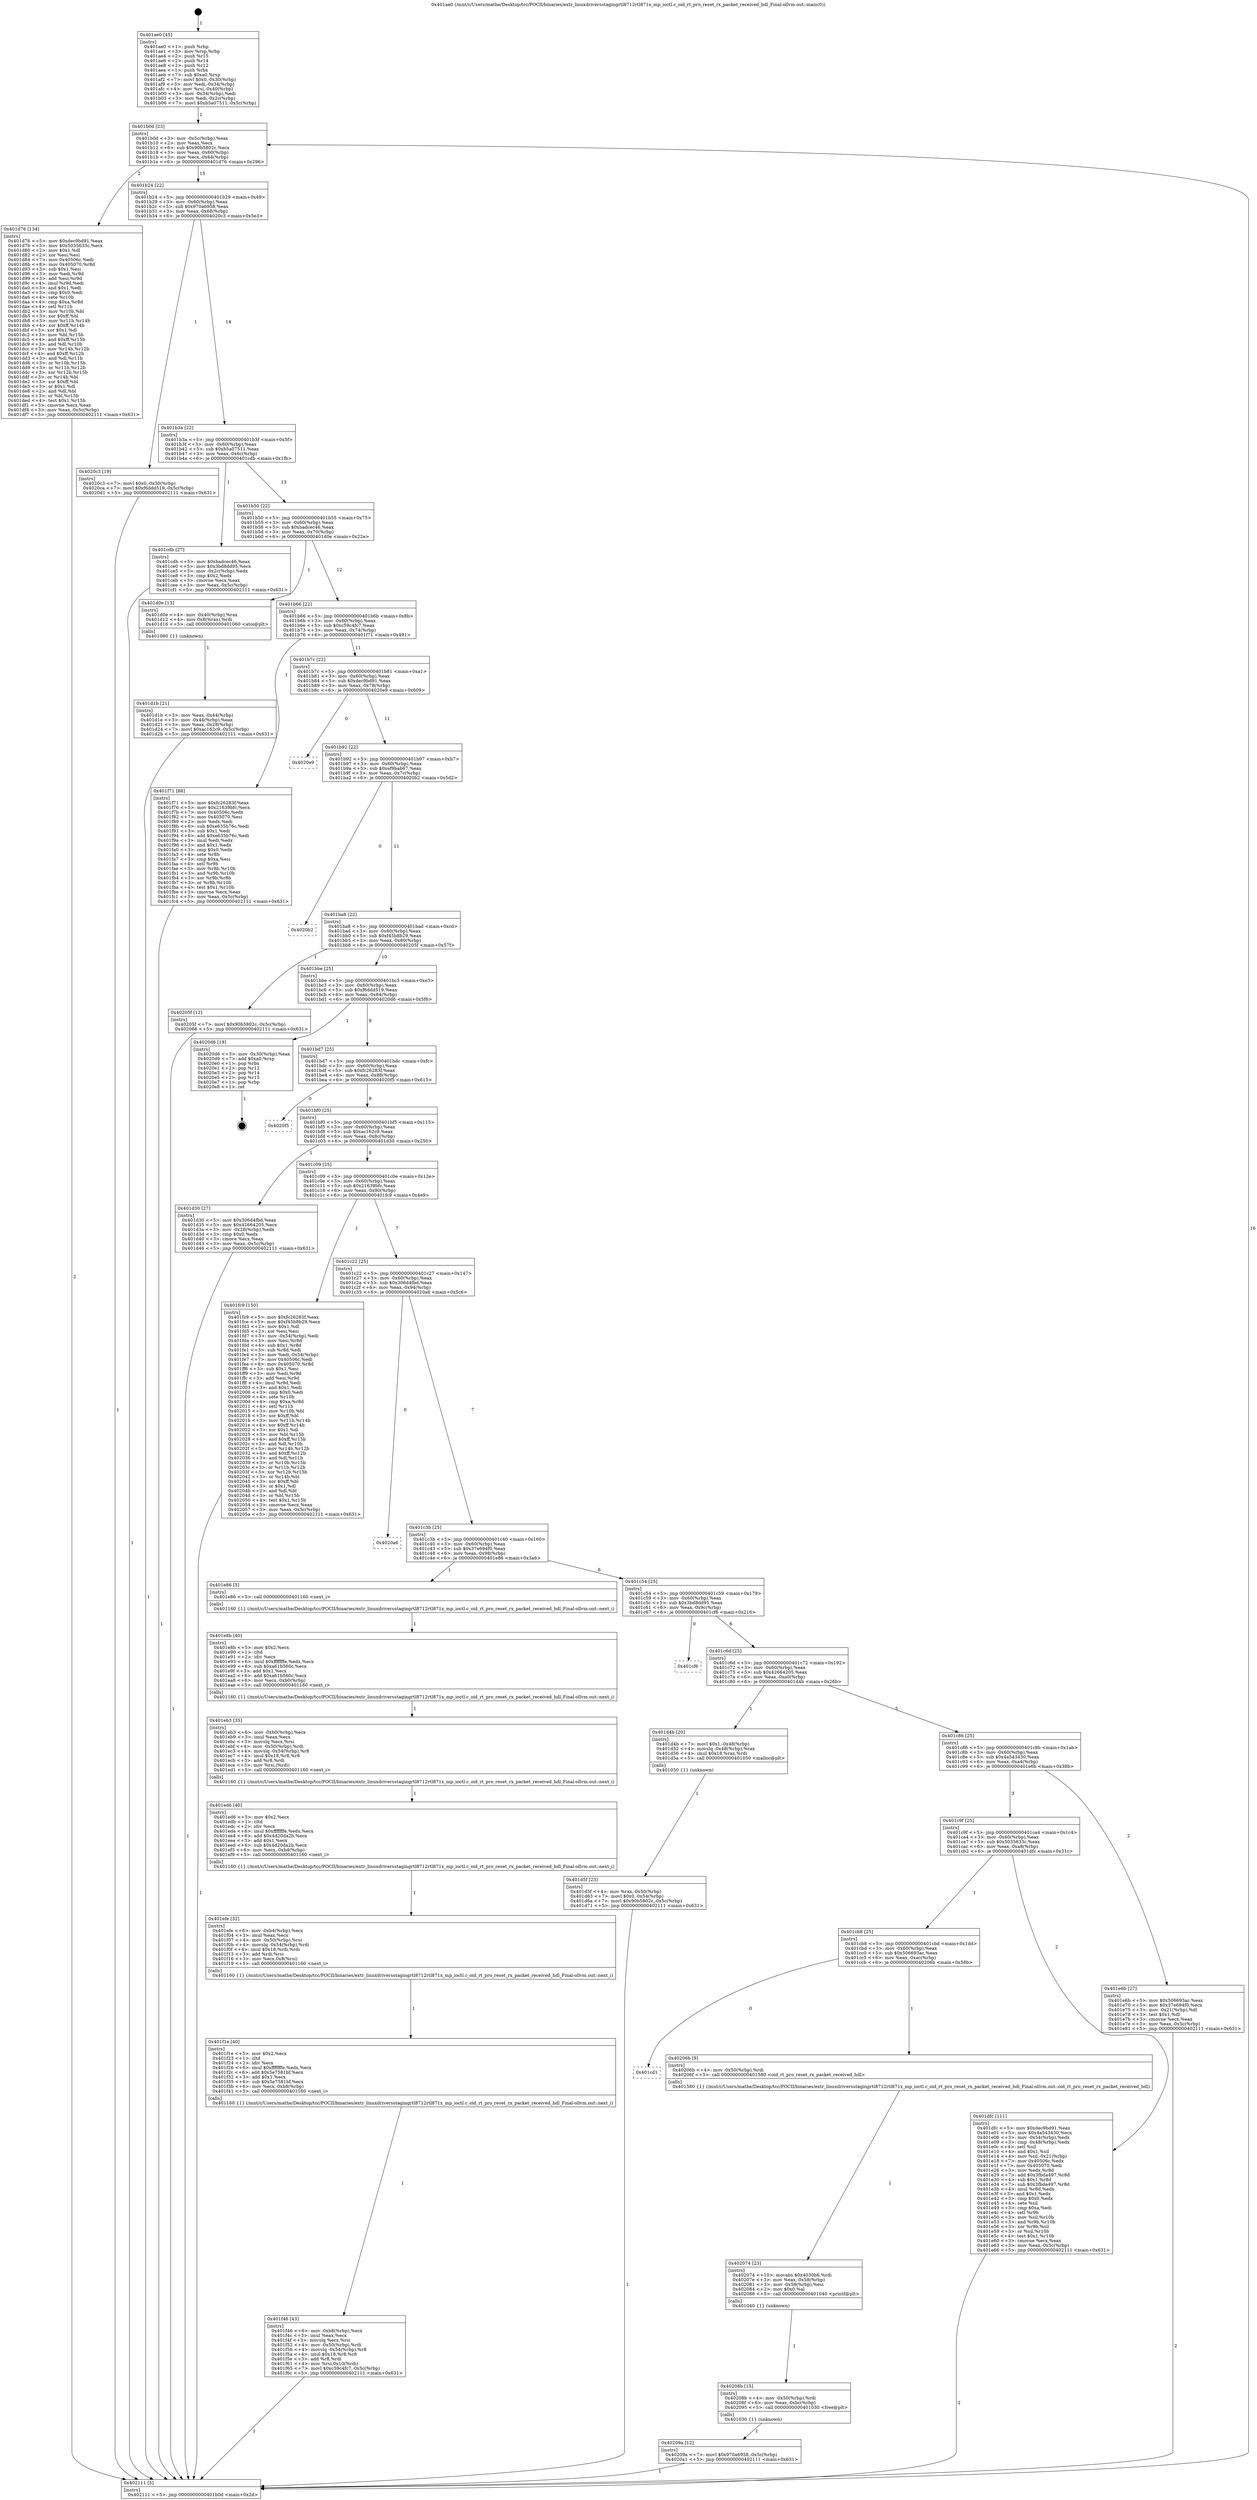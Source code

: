 digraph "0x401ae0" {
  label = "0x401ae0 (/mnt/c/Users/mathe/Desktop/tcc/POCII/binaries/extr_linuxdriversstagingrtl8712rtl871x_mp_ioctl.c_oid_rt_pro_reset_rx_packet_received_hdl_Final-ollvm.out::main(0))"
  labelloc = "t"
  node[shape=record]

  Entry [label="",width=0.3,height=0.3,shape=circle,fillcolor=black,style=filled]
  "0x401b0d" [label="{
     0x401b0d [23]\l
     | [instrs]\l
     &nbsp;&nbsp;0x401b0d \<+3\>: mov -0x5c(%rbp),%eax\l
     &nbsp;&nbsp;0x401b10 \<+2\>: mov %eax,%ecx\l
     &nbsp;&nbsp;0x401b12 \<+6\>: sub $0x90b5802c,%ecx\l
     &nbsp;&nbsp;0x401b18 \<+3\>: mov %eax,-0x60(%rbp)\l
     &nbsp;&nbsp;0x401b1b \<+3\>: mov %ecx,-0x64(%rbp)\l
     &nbsp;&nbsp;0x401b1e \<+6\>: je 0000000000401d76 \<main+0x296\>\l
  }"]
  "0x401d76" [label="{
     0x401d76 [134]\l
     | [instrs]\l
     &nbsp;&nbsp;0x401d76 \<+5\>: mov $0xdec9bd91,%eax\l
     &nbsp;&nbsp;0x401d7b \<+5\>: mov $0x5035633c,%ecx\l
     &nbsp;&nbsp;0x401d80 \<+2\>: mov $0x1,%dl\l
     &nbsp;&nbsp;0x401d82 \<+2\>: xor %esi,%esi\l
     &nbsp;&nbsp;0x401d84 \<+7\>: mov 0x40506c,%edi\l
     &nbsp;&nbsp;0x401d8b \<+8\>: mov 0x405070,%r8d\l
     &nbsp;&nbsp;0x401d93 \<+3\>: sub $0x1,%esi\l
     &nbsp;&nbsp;0x401d96 \<+3\>: mov %edi,%r9d\l
     &nbsp;&nbsp;0x401d99 \<+3\>: add %esi,%r9d\l
     &nbsp;&nbsp;0x401d9c \<+4\>: imul %r9d,%edi\l
     &nbsp;&nbsp;0x401da0 \<+3\>: and $0x1,%edi\l
     &nbsp;&nbsp;0x401da3 \<+3\>: cmp $0x0,%edi\l
     &nbsp;&nbsp;0x401da6 \<+4\>: sete %r10b\l
     &nbsp;&nbsp;0x401daa \<+4\>: cmp $0xa,%r8d\l
     &nbsp;&nbsp;0x401dae \<+4\>: setl %r11b\l
     &nbsp;&nbsp;0x401db2 \<+3\>: mov %r10b,%bl\l
     &nbsp;&nbsp;0x401db5 \<+3\>: xor $0xff,%bl\l
     &nbsp;&nbsp;0x401db8 \<+3\>: mov %r11b,%r14b\l
     &nbsp;&nbsp;0x401dbb \<+4\>: xor $0xff,%r14b\l
     &nbsp;&nbsp;0x401dbf \<+3\>: xor $0x1,%dl\l
     &nbsp;&nbsp;0x401dc2 \<+3\>: mov %bl,%r15b\l
     &nbsp;&nbsp;0x401dc5 \<+4\>: and $0xff,%r15b\l
     &nbsp;&nbsp;0x401dc9 \<+3\>: and %dl,%r10b\l
     &nbsp;&nbsp;0x401dcc \<+3\>: mov %r14b,%r12b\l
     &nbsp;&nbsp;0x401dcf \<+4\>: and $0xff,%r12b\l
     &nbsp;&nbsp;0x401dd3 \<+3\>: and %dl,%r11b\l
     &nbsp;&nbsp;0x401dd6 \<+3\>: or %r10b,%r15b\l
     &nbsp;&nbsp;0x401dd9 \<+3\>: or %r11b,%r12b\l
     &nbsp;&nbsp;0x401ddc \<+3\>: xor %r12b,%r15b\l
     &nbsp;&nbsp;0x401ddf \<+3\>: or %r14b,%bl\l
     &nbsp;&nbsp;0x401de2 \<+3\>: xor $0xff,%bl\l
     &nbsp;&nbsp;0x401de5 \<+3\>: or $0x1,%dl\l
     &nbsp;&nbsp;0x401de8 \<+2\>: and %dl,%bl\l
     &nbsp;&nbsp;0x401dea \<+3\>: or %bl,%r15b\l
     &nbsp;&nbsp;0x401ded \<+4\>: test $0x1,%r15b\l
     &nbsp;&nbsp;0x401df1 \<+3\>: cmovne %ecx,%eax\l
     &nbsp;&nbsp;0x401df4 \<+3\>: mov %eax,-0x5c(%rbp)\l
     &nbsp;&nbsp;0x401df7 \<+5\>: jmp 0000000000402111 \<main+0x631\>\l
  }"]
  "0x401b24" [label="{
     0x401b24 [22]\l
     | [instrs]\l
     &nbsp;&nbsp;0x401b24 \<+5\>: jmp 0000000000401b29 \<main+0x49\>\l
     &nbsp;&nbsp;0x401b29 \<+3\>: mov -0x60(%rbp),%eax\l
     &nbsp;&nbsp;0x401b2c \<+5\>: sub $0x970a6958,%eax\l
     &nbsp;&nbsp;0x401b31 \<+3\>: mov %eax,-0x68(%rbp)\l
     &nbsp;&nbsp;0x401b34 \<+6\>: je 00000000004020c3 \<main+0x5e3\>\l
  }"]
  Exit [label="",width=0.3,height=0.3,shape=circle,fillcolor=black,style=filled,peripheries=2]
  "0x4020c3" [label="{
     0x4020c3 [19]\l
     | [instrs]\l
     &nbsp;&nbsp;0x4020c3 \<+7\>: movl $0x0,-0x30(%rbp)\l
     &nbsp;&nbsp;0x4020ca \<+7\>: movl $0xf6ddd519,-0x5c(%rbp)\l
     &nbsp;&nbsp;0x4020d1 \<+5\>: jmp 0000000000402111 \<main+0x631\>\l
  }"]
  "0x401b3a" [label="{
     0x401b3a [22]\l
     | [instrs]\l
     &nbsp;&nbsp;0x401b3a \<+5\>: jmp 0000000000401b3f \<main+0x5f\>\l
     &nbsp;&nbsp;0x401b3f \<+3\>: mov -0x60(%rbp),%eax\l
     &nbsp;&nbsp;0x401b42 \<+5\>: sub $0xb5a07511,%eax\l
     &nbsp;&nbsp;0x401b47 \<+3\>: mov %eax,-0x6c(%rbp)\l
     &nbsp;&nbsp;0x401b4a \<+6\>: je 0000000000401cdb \<main+0x1fb\>\l
  }"]
  "0x40209a" [label="{
     0x40209a [12]\l
     | [instrs]\l
     &nbsp;&nbsp;0x40209a \<+7\>: movl $0x970a6958,-0x5c(%rbp)\l
     &nbsp;&nbsp;0x4020a1 \<+5\>: jmp 0000000000402111 \<main+0x631\>\l
  }"]
  "0x401cdb" [label="{
     0x401cdb [27]\l
     | [instrs]\l
     &nbsp;&nbsp;0x401cdb \<+5\>: mov $0xbadcec46,%eax\l
     &nbsp;&nbsp;0x401ce0 \<+5\>: mov $0x3bd8dd95,%ecx\l
     &nbsp;&nbsp;0x401ce5 \<+3\>: mov -0x2c(%rbp),%edx\l
     &nbsp;&nbsp;0x401ce8 \<+3\>: cmp $0x2,%edx\l
     &nbsp;&nbsp;0x401ceb \<+3\>: cmovne %ecx,%eax\l
     &nbsp;&nbsp;0x401cee \<+3\>: mov %eax,-0x5c(%rbp)\l
     &nbsp;&nbsp;0x401cf1 \<+5\>: jmp 0000000000402111 \<main+0x631\>\l
  }"]
  "0x401b50" [label="{
     0x401b50 [22]\l
     | [instrs]\l
     &nbsp;&nbsp;0x401b50 \<+5\>: jmp 0000000000401b55 \<main+0x75\>\l
     &nbsp;&nbsp;0x401b55 \<+3\>: mov -0x60(%rbp),%eax\l
     &nbsp;&nbsp;0x401b58 \<+5\>: sub $0xbadcec46,%eax\l
     &nbsp;&nbsp;0x401b5d \<+3\>: mov %eax,-0x70(%rbp)\l
     &nbsp;&nbsp;0x401b60 \<+6\>: je 0000000000401d0e \<main+0x22e\>\l
  }"]
  "0x402111" [label="{
     0x402111 [5]\l
     | [instrs]\l
     &nbsp;&nbsp;0x402111 \<+5\>: jmp 0000000000401b0d \<main+0x2d\>\l
  }"]
  "0x401ae0" [label="{
     0x401ae0 [45]\l
     | [instrs]\l
     &nbsp;&nbsp;0x401ae0 \<+1\>: push %rbp\l
     &nbsp;&nbsp;0x401ae1 \<+3\>: mov %rsp,%rbp\l
     &nbsp;&nbsp;0x401ae4 \<+2\>: push %r15\l
     &nbsp;&nbsp;0x401ae6 \<+2\>: push %r14\l
     &nbsp;&nbsp;0x401ae8 \<+2\>: push %r12\l
     &nbsp;&nbsp;0x401aea \<+1\>: push %rbx\l
     &nbsp;&nbsp;0x401aeb \<+7\>: sub $0xa0,%rsp\l
     &nbsp;&nbsp;0x401af2 \<+7\>: movl $0x0,-0x30(%rbp)\l
     &nbsp;&nbsp;0x401af9 \<+3\>: mov %edi,-0x34(%rbp)\l
     &nbsp;&nbsp;0x401afc \<+4\>: mov %rsi,-0x40(%rbp)\l
     &nbsp;&nbsp;0x401b00 \<+3\>: mov -0x34(%rbp),%edi\l
     &nbsp;&nbsp;0x401b03 \<+3\>: mov %edi,-0x2c(%rbp)\l
     &nbsp;&nbsp;0x401b06 \<+7\>: movl $0xb5a07511,-0x5c(%rbp)\l
  }"]
  "0x40208b" [label="{
     0x40208b [15]\l
     | [instrs]\l
     &nbsp;&nbsp;0x40208b \<+4\>: mov -0x50(%rbp),%rdi\l
     &nbsp;&nbsp;0x40208f \<+6\>: mov %eax,-0xbc(%rbp)\l
     &nbsp;&nbsp;0x402095 \<+5\>: call 0000000000401030 \<free@plt\>\l
     | [calls]\l
     &nbsp;&nbsp;0x401030 \{1\} (unknown)\l
  }"]
  "0x401d0e" [label="{
     0x401d0e [13]\l
     | [instrs]\l
     &nbsp;&nbsp;0x401d0e \<+4\>: mov -0x40(%rbp),%rax\l
     &nbsp;&nbsp;0x401d12 \<+4\>: mov 0x8(%rax),%rdi\l
     &nbsp;&nbsp;0x401d16 \<+5\>: call 0000000000401060 \<atoi@plt\>\l
     | [calls]\l
     &nbsp;&nbsp;0x401060 \{1\} (unknown)\l
  }"]
  "0x401b66" [label="{
     0x401b66 [22]\l
     | [instrs]\l
     &nbsp;&nbsp;0x401b66 \<+5\>: jmp 0000000000401b6b \<main+0x8b\>\l
     &nbsp;&nbsp;0x401b6b \<+3\>: mov -0x60(%rbp),%eax\l
     &nbsp;&nbsp;0x401b6e \<+5\>: sub $0xc59c4fc7,%eax\l
     &nbsp;&nbsp;0x401b73 \<+3\>: mov %eax,-0x74(%rbp)\l
     &nbsp;&nbsp;0x401b76 \<+6\>: je 0000000000401f71 \<main+0x491\>\l
  }"]
  "0x401d1b" [label="{
     0x401d1b [21]\l
     | [instrs]\l
     &nbsp;&nbsp;0x401d1b \<+3\>: mov %eax,-0x44(%rbp)\l
     &nbsp;&nbsp;0x401d1e \<+3\>: mov -0x44(%rbp),%eax\l
     &nbsp;&nbsp;0x401d21 \<+3\>: mov %eax,-0x28(%rbp)\l
     &nbsp;&nbsp;0x401d24 \<+7\>: movl $0xac162c9,-0x5c(%rbp)\l
     &nbsp;&nbsp;0x401d2b \<+5\>: jmp 0000000000402111 \<main+0x631\>\l
  }"]
  "0x402074" [label="{
     0x402074 [23]\l
     | [instrs]\l
     &nbsp;&nbsp;0x402074 \<+10\>: movabs $0x4030b6,%rdi\l
     &nbsp;&nbsp;0x40207e \<+3\>: mov %eax,-0x58(%rbp)\l
     &nbsp;&nbsp;0x402081 \<+3\>: mov -0x58(%rbp),%esi\l
     &nbsp;&nbsp;0x402084 \<+2\>: mov $0x0,%al\l
     &nbsp;&nbsp;0x402086 \<+5\>: call 0000000000401040 \<printf@plt\>\l
     | [calls]\l
     &nbsp;&nbsp;0x401040 \{1\} (unknown)\l
  }"]
  "0x401f71" [label="{
     0x401f71 [88]\l
     | [instrs]\l
     &nbsp;&nbsp;0x401f71 \<+5\>: mov $0xfc26283f,%eax\l
     &nbsp;&nbsp;0x401f76 \<+5\>: mov $0x21639bfc,%ecx\l
     &nbsp;&nbsp;0x401f7b \<+7\>: mov 0x40506c,%edx\l
     &nbsp;&nbsp;0x401f82 \<+7\>: mov 0x405070,%esi\l
     &nbsp;&nbsp;0x401f89 \<+2\>: mov %edx,%edi\l
     &nbsp;&nbsp;0x401f8b \<+6\>: sub $0xe635b76c,%edi\l
     &nbsp;&nbsp;0x401f91 \<+3\>: sub $0x1,%edi\l
     &nbsp;&nbsp;0x401f94 \<+6\>: add $0xe635b76c,%edi\l
     &nbsp;&nbsp;0x401f9a \<+3\>: imul %edi,%edx\l
     &nbsp;&nbsp;0x401f9d \<+3\>: and $0x1,%edx\l
     &nbsp;&nbsp;0x401fa0 \<+3\>: cmp $0x0,%edx\l
     &nbsp;&nbsp;0x401fa3 \<+4\>: sete %r8b\l
     &nbsp;&nbsp;0x401fa7 \<+3\>: cmp $0xa,%esi\l
     &nbsp;&nbsp;0x401faa \<+4\>: setl %r9b\l
     &nbsp;&nbsp;0x401fae \<+3\>: mov %r8b,%r10b\l
     &nbsp;&nbsp;0x401fb1 \<+3\>: and %r9b,%r10b\l
     &nbsp;&nbsp;0x401fb4 \<+3\>: xor %r9b,%r8b\l
     &nbsp;&nbsp;0x401fb7 \<+3\>: or %r8b,%r10b\l
     &nbsp;&nbsp;0x401fba \<+4\>: test $0x1,%r10b\l
     &nbsp;&nbsp;0x401fbe \<+3\>: cmovne %ecx,%eax\l
     &nbsp;&nbsp;0x401fc1 \<+3\>: mov %eax,-0x5c(%rbp)\l
     &nbsp;&nbsp;0x401fc4 \<+5\>: jmp 0000000000402111 \<main+0x631\>\l
  }"]
  "0x401b7c" [label="{
     0x401b7c [22]\l
     | [instrs]\l
     &nbsp;&nbsp;0x401b7c \<+5\>: jmp 0000000000401b81 \<main+0xa1\>\l
     &nbsp;&nbsp;0x401b81 \<+3\>: mov -0x60(%rbp),%eax\l
     &nbsp;&nbsp;0x401b84 \<+5\>: sub $0xdec9bd91,%eax\l
     &nbsp;&nbsp;0x401b89 \<+3\>: mov %eax,-0x78(%rbp)\l
     &nbsp;&nbsp;0x401b8c \<+6\>: je 00000000004020e9 \<main+0x609\>\l
  }"]
  "0x401cd1" [label="{
     0x401cd1\l
  }", style=dashed]
  "0x4020e9" [label="{
     0x4020e9\l
  }", style=dashed]
  "0x401b92" [label="{
     0x401b92 [22]\l
     | [instrs]\l
     &nbsp;&nbsp;0x401b92 \<+5\>: jmp 0000000000401b97 \<main+0xb7\>\l
     &nbsp;&nbsp;0x401b97 \<+3\>: mov -0x60(%rbp),%eax\l
     &nbsp;&nbsp;0x401b9a \<+5\>: sub $0xef9bab67,%eax\l
     &nbsp;&nbsp;0x401b9f \<+3\>: mov %eax,-0x7c(%rbp)\l
     &nbsp;&nbsp;0x401ba2 \<+6\>: je 00000000004020b2 \<main+0x5d2\>\l
  }"]
  "0x40206b" [label="{
     0x40206b [9]\l
     | [instrs]\l
     &nbsp;&nbsp;0x40206b \<+4\>: mov -0x50(%rbp),%rdi\l
     &nbsp;&nbsp;0x40206f \<+5\>: call 0000000000401580 \<oid_rt_pro_reset_rx_packet_received_hdl\>\l
     | [calls]\l
     &nbsp;&nbsp;0x401580 \{1\} (/mnt/c/Users/mathe/Desktop/tcc/POCII/binaries/extr_linuxdriversstagingrtl8712rtl871x_mp_ioctl.c_oid_rt_pro_reset_rx_packet_received_hdl_Final-ollvm.out::oid_rt_pro_reset_rx_packet_received_hdl)\l
  }"]
  "0x4020b2" [label="{
     0x4020b2\l
  }", style=dashed]
  "0x401ba8" [label="{
     0x401ba8 [22]\l
     | [instrs]\l
     &nbsp;&nbsp;0x401ba8 \<+5\>: jmp 0000000000401bad \<main+0xcd\>\l
     &nbsp;&nbsp;0x401bad \<+3\>: mov -0x60(%rbp),%eax\l
     &nbsp;&nbsp;0x401bb0 \<+5\>: sub $0xf45b8b29,%eax\l
     &nbsp;&nbsp;0x401bb5 \<+3\>: mov %eax,-0x80(%rbp)\l
     &nbsp;&nbsp;0x401bb8 \<+6\>: je 000000000040205f \<main+0x57f\>\l
  }"]
  "0x401f46" [label="{
     0x401f46 [43]\l
     | [instrs]\l
     &nbsp;&nbsp;0x401f46 \<+6\>: mov -0xb8(%rbp),%ecx\l
     &nbsp;&nbsp;0x401f4c \<+3\>: imul %eax,%ecx\l
     &nbsp;&nbsp;0x401f4f \<+3\>: movslq %ecx,%rsi\l
     &nbsp;&nbsp;0x401f52 \<+4\>: mov -0x50(%rbp),%rdi\l
     &nbsp;&nbsp;0x401f56 \<+4\>: movslq -0x54(%rbp),%r8\l
     &nbsp;&nbsp;0x401f5a \<+4\>: imul $0x18,%r8,%r8\l
     &nbsp;&nbsp;0x401f5e \<+3\>: add %r8,%rdi\l
     &nbsp;&nbsp;0x401f61 \<+4\>: mov %rsi,0x10(%rdi)\l
     &nbsp;&nbsp;0x401f65 \<+7\>: movl $0xc59c4fc7,-0x5c(%rbp)\l
     &nbsp;&nbsp;0x401f6c \<+5\>: jmp 0000000000402111 \<main+0x631\>\l
  }"]
  "0x40205f" [label="{
     0x40205f [12]\l
     | [instrs]\l
     &nbsp;&nbsp;0x40205f \<+7\>: movl $0x90b5802c,-0x5c(%rbp)\l
     &nbsp;&nbsp;0x402066 \<+5\>: jmp 0000000000402111 \<main+0x631\>\l
  }"]
  "0x401bbe" [label="{
     0x401bbe [25]\l
     | [instrs]\l
     &nbsp;&nbsp;0x401bbe \<+5\>: jmp 0000000000401bc3 \<main+0xe3\>\l
     &nbsp;&nbsp;0x401bc3 \<+3\>: mov -0x60(%rbp),%eax\l
     &nbsp;&nbsp;0x401bc6 \<+5\>: sub $0xf6ddd519,%eax\l
     &nbsp;&nbsp;0x401bcb \<+6\>: mov %eax,-0x84(%rbp)\l
     &nbsp;&nbsp;0x401bd1 \<+6\>: je 00000000004020d6 \<main+0x5f6\>\l
  }"]
  "0x401f1e" [label="{
     0x401f1e [40]\l
     | [instrs]\l
     &nbsp;&nbsp;0x401f1e \<+5\>: mov $0x2,%ecx\l
     &nbsp;&nbsp;0x401f23 \<+1\>: cltd\l
     &nbsp;&nbsp;0x401f24 \<+2\>: idiv %ecx\l
     &nbsp;&nbsp;0x401f26 \<+6\>: imul $0xfffffffe,%edx,%ecx\l
     &nbsp;&nbsp;0x401f2c \<+6\>: add $0x5e7581bf,%ecx\l
     &nbsp;&nbsp;0x401f32 \<+3\>: add $0x1,%ecx\l
     &nbsp;&nbsp;0x401f35 \<+6\>: sub $0x5e7581bf,%ecx\l
     &nbsp;&nbsp;0x401f3b \<+6\>: mov %ecx,-0xb8(%rbp)\l
     &nbsp;&nbsp;0x401f41 \<+5\>: call 0000000000401160 \<next_i\>\l
     | [calls]\l
     &nbsp;&nbsp;0x401160 \{1\} (/mnt/c/Users/mathe/Desktop/tcc/POCII/binaries/extr_linuxdriversstagingrtl8712rtl871x_mp_ioctl.c_oid_rt_pro_reset_rx_packet_received_hdl_Final-ollvm.out::next_i)\l
  }"]
  "0x4020d6" [label="{
     0x4020d6 [19]\l
     | [instrs]\l
     &nbsp;&nbsp;0x4020d6 \<+3\>: mov -0x30(%rbp),%eax\l
     &nbsp;&nbsp;0x4020d9 \<+7\>: add $0xa0,%rsp\l
     &nbsp;&nbsp;0x4020e0 \<+1\>: pop %rbx\l
     &nbsp;&nbsp;0x4020e1 \<+2\>: pop %r12\l
     &nbsp;&nbsp;0x4020e3 \<+2\>: pop %r14\l
     &nbsp;&nbsp;0x4020e5 \<+2\>: pop %r15\l
     &nbsp;&nbsp;0x4020e7 \<+1\>: pop %rbp\l
     &nbsp;&nbsp;0x4020e8 \<+1\>: ret\l
  }"]
  "0x401bd7" [label="{
     0x401bd7 [25]\l
     | [instrs]\l
     &nbsp;&nbsp;0x401bd7 \<+5\>: jmp 0000000000401bdc \<main+0xfc\>\l
     &nbsp;&nbsp;0x401bdc \<+3\>: mov -0x60(%rbp),%eax\l
     &nbsp;&nbsp;0x401bdf \<+5\>: sub $0xfc26283f,%eax\l
     &nbsp;&nbsp;0x401be4 \<+6\>: mov %eax,-0x88(%rbp)\l
     &nbsp;&nbsp;0x401bea \<+6\>: je 00000000004020f5 \<main+0x615\>\l
  }"]
  "0x401efe" [label="{
     0x401efe [32]\l
     | [instrs]\l
     &nbsp;&nbsp;0x401efe \<+6\>: mov -0xb4(%rbp),%ecx\l
     &nbsp;&nbsp;0x401f04 \<+3\>: imul %eax,%ecx\l
     &nbsp;&nbsp;0x401f07 \<+4\>: mov -0x50(%rbp),%rsi\l
     &nbsp;&nbsp;0x401f0b \<+4\>: movslq -0x54(%rbp),%rdi\l
     &nbsp;&nbsp;0x401f0f \<+4\>: imul $0x18,%rdi,%rdi\l
     &nbsp;&nbsp;0x401f13 \<+3\>: add %rdi,%rsi\l
     &nbsp;&nbsp;0x401f16 \<+3\>: mov %ecx,0x8(%rsi)\l
     &nbsp;&nbsp;0x401f19 \<+5\>: call 0000000000401160 \<next_i\>\l
     | [calls]\l
     &nbsp;&nbsp;0x401160 \{1\} (/mnt/c/Users/mathe/Desktop/tcc/POCII/binaries/extr_linuxdriversstagingrtl8712rtl871x_mp_ioctl.c_oid_rt_pro_reset_rx_packet_received_hdl_Final-ollvm.out::next_i)\l
  }"]
  "0x4020f5" [label="{
     0x4020f5\l
  }", style=dashed]
  "0x401bf0" [label="{
     0x401bf0 [25]\l
     | [instrs]\l
     &nbsp;&nbsp;0x401bf0 \<+5\>: jmp 0000000000401bf5 \<main+0x115\>\l
     &nbsp;&nbsp;0x401bf5 \<+3\>: mov -0x60(%rbp),%eax\l
     &nbsp;&nbsp;0x401bf8 \<+5\>: sub $0xac162c9,%eax\l
     &nbsp;&nbsp;0x401bfd \<+6\>: mov %eax,-0x8c(%rbp)\l
     &nbsp;&nbsp;0x401c03 \<+6\>: je 0000000000401d30 \<main+0x250\>\l
  }"]
  "0x401ed6" [label="{
     0x401ed6 [40]\l
     | [instrs]\l
     &nbsp;&nbsp;0x401ed6 \<+5\>: mov $0x2,%ecx\l
     &nbsp;&nbsp;0x401edb \<+1\>: cltd\l
     &nbsp;&nbsp;0x401edc \<+2\>: idiv %ecx\l
     &nbsp;&nbsp;0x401ede \<+6\>: imul $0xfffffffe,%edx,%ecx\l
     &nbsp;&nbsp;0x401ee4 \<+6\>: add $0x4d20da2b,%ecx\l
     &nbsp;&nbsp;0x401eea \<+3\>: add $0x1,%ecx\l
     &nbsp;&nbsp;0x401eed \<+6\>: sub $0x4d20da2b,%ecx\l
     &nbsp;&nbsp;0x401ef3 \<+6\>: mov %ecx,-0xb4(%rbp)\l
     &nbsp;&nbsp;0x401ef9 \<+5\>: call 0000000000401160 \<next_i\>\l
     | [calls]\l
     &nbsp;&nbsp;0x401160 \{1\} (/mnt/c/Users/mathe/Desktop/tcc/POCII/binaries/extr_linuxdriversstagingrtl8712rtl871x_mp_ioctl.c_oid_rt_pro_reset_rx_packet_received_hdl_Final-ollvm.out::next_i)\l
  }"]
  "0x401d30" [label="{
     0x401d30 [27]\l
     | [instrs]\l
     &nbsp;&nbsp;0x401d30 \<+5\>: mov $0x306d4fbd,%eax\l
     &nbsp;&nbsp;0x401d35 \<+5\>: mov $0x42664205,%ecx\l
     &nbsp;&nbsp;0x401d3a \<+3\>: mov -0x28(%rbp),%edx\l
     &nbsp;&nbsp;0x401d3d \<+3\>: cmp $0x0,%edx\l
     &nbsp;&nbsp;0x401d40 \<+3\>: cmove %ecx,%eax\l
     &nbsp;&nbsp;0x401d43 \<+3\>: mov %eax,-0x5c(%rbp)\l
     &nbsp;&nbsp;0x401d46 \<+5\>: jmp 0000000000402111 \<main+0x631\>\l
  }"]
  "0x401c09" [label="{
     0x401c09 [25]\l
     | [instrs]\l
     &nbsp;&nbsp;0x401c09 \<+5\>: jmp 0000000000401c0e \<main+0x12e\>\l
     &nbsp;&nbsp;0x401c0e \<+3\>: mov -0x60(%rbp),%eax\l
     &nbsp;&nbsp;0x401c11 \<+5\>: sub $0x21639bfc,%eax\l
     &nbsp;&nbsp;0x401c16 \<+6\>: mov %eax,-0x90(%rbp)\l
     &nbsp;&nbsp;0x401c1c \<+6\>: je 0000000000401fc9 \<main+0x4e9\>\l
  }"]
  "0x401eb3" [label="{
     0x401eb3 [35]\l
     | [instrs]\l
     &nbsp;&nbsp;0x401eb3 \<+6\>: mov -0xb0(%rbp),%ecx\l
     &nbsp;&nbsp;0x401eb9 \<+3\>: imul %eax,%ecx\l
     &nbsp;&nbsp;0x401ebc \<+3\>: movslq %ecx,%rsi\l
     &nbsp;&nbsp;0x401ebf \<+4\>: mov -0x50(%rbp),%rdi\l
     &nbsp;&nbsp;0x401ec3 \<+4\>: movslq -0x54(%rbp),%r8\l
     &nbsp;&nbsp;0x401ec7 \<+4\>: imul $0x18,%r8,%r8\l
     &nbsp;&nbsp;0x401ecb \<+3\>: add %r8,%rdi\l
     &nbsp;&nbsp;0x401ece \<+3\>: mov %rsi,(%rdi)\l
     &nbsp;&nbsp;0x401ed1 \<+5\>: call 0000000000401160 \<next_i\>\l
     | [calls]\l
     &nbsp;&nbsp;0x401160 \{1\} (/mnt/c/Users/mathe/Desktop/tcc/POCII/binaries/extr_linuxdriversstagingrtl8712rtl871x_mp_ioctl.c_oid_rt_pro_reset_rx_packet_received_hdl_Final-ollvm.out::next_i)\l
  }"]
  "0x401fc9" [label="{
     0x401fc9 [150]\l
     | [instrs]\l
     &nbsp;&nbsp;0x401fc9 \<+5\>: mov $0xfc26283f,%eax\l
     &nbsp;&nbsp;0x401fce \<+5\>: mov $0xf45b8b29,%ecx\l
     &nbsp;&nbsp;0x401fd3 \<+2\>: mov $0x1,%dl\l
     &nbsp;&nbsp;0x401fd5 \<+2\>: xor %esi,%esi\l
     &nbsp;&nbsp;0x401fd7 \<+3\>: mov -0x54(%rbp),%edi\l
     &nbsp;&nbsp;0x401fda \<+3\>: mov %esi,%r8d\l
     &nbsp;&nbsp;0x401fdd \<+4\>: sub $0x1,%r8d\l
     &nbsp;&nbsp;0x401fe1 \<+3\>: sub %r8d,%edi\l
     &nbsp;&nbsp;0x401fe4 \<+3\>: mov %edi,-0x54(%rbp)\l
     &nbsp;&nbsp;0x401fe7 \<+7\>: mov 0x40506c,%edi\l
     &nbsp;&nbsp;0x401fee \<+8\>: mov 0x405070,%r8d\l
     &nbsp;&nbsp;0x401ff6 \<+3\>: sub $0x1,%esi\l
     &nbsp;&nbsp;0x401ff9 \<+3\>: mov %edi,%r9d\l
     &nbsp;&nbsp;0x401ffc \<+3\>: add %esi,%r9d\l
     &nbsp;&nbsp;0x401fff \<+4\>: imul %r9d,%edi\l
     &nbsp;&nbsp;0x402003 \<+3\>: and $0x1,%edi\l
     &nbsp;&nbsp;0x402006 \<+3\>: cmp $0x0,%edi\l
     &nbsp;&nbsp;0x402009 \<+4\>: sete %r10b\l
     &nbsp;&nbsp;0x40200d \<+4\>: cmp $0xa,%r8d\l
     &nbsp;&nbsp;0x402011 \<+4\>: setl %r11b\l
     &nbsp;&nbsp;0x402015 \<+3\>: mov %r10b,%bl\l
     &nbsp;&nbsp;0x402018 \<+3\>: xor $0xff,%bl\l
     &nbsp;&nbsp;0x40201b \<+3\>: mov %r11b,%r14b\l
     &nbsp;&nbsp;0x40201e \<+4\>: xor $0xff,%r14b\l
     &nbsp;&nbsp;0x402022 \<+3\>: xor $0x1,%dl\l
     &nbsp;&nbsp;0x402025 \<+3\>: mov %bl,%r15b\l
     &nbsp;&nbsp;0x402028 \<+4\>: and $0xff,%r15b\l
     &nbsp;&nbsp;0x40202c \<+3\>: and %dl,%r10b\l
     &nbsp;&nbsp;0x40202f \<+3\>: mov %r14b,%r12b\l
     &nbsp;&nbsp;0x402032 \<+4\>: and $0xff,%r12b\l
     &nbsp;&nbsp;0x402036 \<+3\>: and %dl,%r11b\l
     &nbsp;&nbsp;0x402039 \<+3\>: or %r10b,%r15b\l
     &nbsp;&nbsp;0x40203c \<+3\>: or %r11b,%r12b\l
     &nbsp;&nbsp;0x40203f \<+3\>: xor %r12b,%r15b\l
     &nbsp;&nbsp;0x402042 \<+3\>: or %r14b,%bl\l
     &nbsp;&nbsp;0x402045 \<+3\>: xor $0xff,%bl\l
     &nbsp;&nbsp;0x402048 \<+3\>: or $0x1,%dl\l
     &nbsp;&nbsp;0x40204b \<+2\>: and %dl,%bl\l
     &nbsp;&nbsp;0x40204d \<+3\>: or %bl,%r15b\l
     &nbsp;&nbsp;0x402050 \<+4\>: test $0x1,%r15b\l
     &nbsp;&nbsp;0x402054 \<+3\>: cmovne %ecx,%eax\l
     &nbsp;&nbsp;0x402057 \<+3\>: mov %eax,-0x5c(%rbp)\l
     &nbsp;&nbsp;0x40205a \<+5\>: jmp 0000000000402111 \<main+0x631\>\l
  }"]
  "0x401c22" [label="{
     0x401c22 [25]\l
     | [instrs]\l
     &nbsp;&nbsp;0x401c22 \<+5\>: jmp 0000000000401c27 \<main+0x147\>\l
     &nbsp;&nbsp;0x401c27 \<+3\>: mov -0x60(%rbp),%eax\l
     &nbsp;&nbsp;0x401c2a \<+5\>: sub $0x306d4fbd,%eax\l
     &nbsp;&nbsp;0x401c2f \<+6\>: mov %eax,-0x94(%rbp)\l
     &nbsp;&nbsp;0x401c35 \<+6\>: je 00000000004020a6 \<main+0x5c6\>\l
  }"]
  "0x401e8b" [label="{
     0x401e8b [40]\l
     | [instrs]\l
     &nbsp;&nbsp;0x401e8b \<+5\>: mov $0x2,%ecx\l
     &nbsp;&nbsp;0x401e90 \<+1\>: cltd\l
     &nbsp;&nbsp;0x401e91 \<+2\>: idiv %ecx\l
     &nbsp;&nbsp;0x401e93 \<+6\>: imul $0xfffffffe,%edx,%ecx\l
     &nbsp;&nbsp;0x401e99 \<+6\>: sub $0xa61b560c,%ecx\l
     &nbsp;&nbsp;0x401e9f \<+3\>: add $0x1,%ecx\l
     &nbsp;&nbsp;0x401ea2 \<+6\>: add $0xa61b560c,%ecx\l
     &nbsp;&nbsp;0x401ea8 \<+6\>: mov %ecx,-0xb0(%rbp)\l
     &nbsp;&nbsp;0x401eae \<+5\>: call 0000000000401160 \<next_i\>\l
     | [calls]\l
     &nbsp;&nbsp;0x401160 \{1\} (/mnt/c/Users/mathe/Desktop/tcc/POCII/binaries/extr_linuxdriversstagingrtl8712rtl871x_mp_ioctl.c_oid_rt_pro_reset_rx_packet_received_hdl_Final-ollvm.out::next_i)\l
  }"]
  "0x4020a6" [label="{
     0x4020a6\l
  }", style=dashed]
  "0x401c3b" [label="{
     0x401c3b [25]\l
     | [instrs]\l
     &nbsp;&nbsp;0x401c3b \<+5\>: jmp 0000000000401c40 \<main+0x160\>\l
     &nbsp;&nbsp;0x401c40 \<+3\>: mov -0x60(%rbp),%eax\l
     &nbsp;&nbsp;0x401c43 \<+5\>: sub $0x37e694f0,%eax\l
     &nbsp;&nbsp;0x401c48 \<+6\>: mov %eax,-0x98(%rbp)\l
     &nbsp;&nbsp;0x401c4e \<+6\>: je 0000000000401e86 \<main+0x3a6\>\l
  }"]
  "0x401cb8" [label="{
     0x401cb8 [25]\l
     | [instrs]\l
     &nbsp;&nbsp;0x401cb8 \<+5\>: jmp 0000000000401cbd \<main+0x1dd\>\l
     &nbsp;&nbsp;0x401cbd \<+3\>: mov -0x60(%rbp),%eax\l
     &nbsp;&nbsp;0x401cc0 \<+5\>: sub $0x506693ac,%eax\l
     &nbsp;&nbsp;0x401cc5 \<+6\>: mov %eax,-0xac(%rbp)\l
     &nbsp;&nbsp;0x401ccb \<+6\>: je 000000000040206b \<main+0x58b\>\l
  }"]
  "0x401e86" [label="{
     0x401e86 [5]\l
     | [instrs]\l
     &nbsp;&nbsp;0x401e86 \<+5\>: call 0000000000401160 \<next_i\>\l
     | [calls]\l
     &nbsp;&nbsp;0x401160 \{1\} (/mnt/c/Users/mathe/Desktop/tcc/POCII/binaries/extr_linuxdriversstagingrtl8712rtl871x_mp_ioctl.c_oid_rt_pro_reset_rx_packet_received_hdl_Final-ollvm.out::next_i)\l
  }"]
  "0x401c54" [label="{
     0x401c54 [25]\l
     | [instrs]\l
     &nbsp;&nbsp;0x401c54 \<+5\>: jmp 0000000000401c59 \<main+0x179\>\l
     &nbsp;&nbsp;0x401c59 \<+3\>: mov -0x60(%rbp),%eax\l
     &nbsp;&nbsp;0x401c5c \<+5\>: sub $0x3bd8dd95,%eax\l
     &nbsp;&nbsp;0x401c61 \<+6\>: mov %eax,-0x9c(%rbp)\l
     &nbsp;&nbsp;0x401c67 \<+6\>: je 0000000000401cf6 \<main+0x216\>\l
  }"]
  "0x401dfc" [label="{
     0x401dfc [111]\l
     | [instrs]\l
     &nbsp;&nbsp;0x401dfc \<+5\>: mov $0xdec9bd91,%eax\l
     &nbsp;&nbsp;0x401e01 \<+5\>: mov $0x4a543430,%ecx\l
     &nbsp;&nbsp;0x401e06 \<+3\>: mov -0x54(%rbp),%edx\l
     &nbsp;&nbsp;0x401e09 \<+3\>: cmp -0x48(%rbp),%edx\l
     &nbsp;&nbsp;0x401e0c \<+4\>: setl %sil\l
     &nbsp;&nbsp;0x401e10 \<+4\>: and $0x1,%sil\l
     &nbsp;&nbsp;0x401e14 \<+4\>: mov %sil,-0x21(%rbp)\l
     &nbsp;&nbsp;0x401e18 \<+7\>: mov 0x40506c,%edx\l
     &nbsp;&nbsp;0x401e1f \<+7\>: mov 0x405070,%edi\l
     &nbsp;&nbsp;0x401e26 \<+3\>: mov %edx,%r8d\l
     &nbsp;&nbsp;0x401e29 \<+7\>: add $0x3fbda497,%r8d\l
     &nbsp;&nbsp;0x401e30 \<+4\>: sub $0x1,%r8d\l
     &nbsp;&nbsp;0x401e34 \<+7\>: sub $0x3fbda497,%r8d\l
     &nbsp;&nbsp;0x401e3b \<+4\>: imul %r8d,%edx\l
     &nbsp;&nbsp;0x401e3f \<+3\>: and $0x1,%edx\l
     &nbsp;&nbsp;0x401e42 \<+3\>: cmp $0x0,%edx\l
     &nbsp;&nbsp;0x401e45 \<+4\>: sete %sil\l
     &nbsp;&nbsp;0x401e49 \<+3\>: cmp $0xa,%edi\l
     &nbsp;&nbsp;0x401e4c \<+4\>: setl %r9b\l
     &nbsp;&nbsp;0x401e50 \<+3\>: mov %sil,%r10b\l
     &nbsp;&nbsp;0x401e53 \<+3\>: and %r9b,%r10b\l
     &nbsp;&nbsp;0x401e56 \<+3\>: xor %r9b,%sil\l
     &nbsp;&nbsp;0x401e59 \<+3\>: or %sil,%r10b\l
     &nbsp;&nbsp;0x401e5c \<+4\>: test $0x1,%r10b\l
     &nbsp;&nbsp;0x401e60 \<+3\>: cmovne %ecx,%eax\l
     &nbsp;&nbsp;0x401e63 \<+3\>: mov %eax,-0x5c(%rbp)\l
     &nbsp;&nbsp;0x401e66 \<+5\>: jmp 0000000000402111 \<main+0x631\>\l
  }"]
  "0x401cf6" [label="{
     0x401cf6\l
  }", style=dashed]
  "0x401c6d" [label="{
     0x401c6d [25]\l
     | [instrs]\l
     &nbsp;&nbsp;0x401c6d \<+5\>: jmp 0000000000401c72 \<main+0x192\>\l
     &nbsp;&nbsp;0x401c72 \<+3\>: mov -0x60(%rbp),%eax\l
     &nbsp;&nbsp;0x401c75 \<+5\>: sub $0x42664205,%eax\l
     &nbsp;&nbsp;0x401c7a \<+6\>: mov %eax,-0xa0(%rbp)\l
     &nbsp;&nbsp;0x401c80 \<+6\>: je 0000000000401d4b \<main+0x26b\>\l
  }"]
  "0x401c9f" [label="{
     0x401c9f [25]\l
     | [instrs]\l
     &nbsp;&nbsp;0x401c9f \<+5\>: jmp 0000000000401ca4 \<main+0x1c4\>\l
     &nbsp;&nbsp;0x401ca4 \<+3\>: mov -0x60(%rbp),%eax\l
     &nbsp;&nbsp;0x401ca7 \<+5\>: sub $0x5035633c,%eax\l
     &nbsp;&nbsp;0x401cac \<+6\>: mov %eax,-0xa8(%rbp)\l
     &nbsp;&nbsp;0x401cb2 \<+6\>: je 0000000000401dfc \<main+0x31c\>\l
  }"]
  "0x401d4b" [label="{
     0x401d4b [20]\l
     | [instrs]\l
     &nbsp;&nbsp;0x401d4b \<+7\>: movl $0x1,-0x48(%rbp)\l
     &nbsp;&nbsp;0x401d52 \<+4\>: movslq -0x48(%rbp),%rax\l
     &nbsp;&nbsp;0x401d56 \<+4\>: imul $0x18,%rax,%rdi\l
     &nbsp;&nbsp;0x401d5a \<+5\>: call 0000000000401050 \<malloc@plt\>\l
     | [calls]\l
     &nbsp;&nbsp;0x401050 \{1\} (unknown)\l
  }"]
  "0x401c86" [label="{
     0x401c86 [25]\l
     | [instrs]\l
     &nbsp;&nbsp;0x401c86 \<+5\>: jmp 0000000000401c8b \<main+0x1ab\>\l
     &nbsp;&nbsp;0x401c8b \<+3\>: mov -0x60(%rbp),%eax\l
     &nbsp;&nbsp;0x401c8e \<+5\>: sub $0x4a543430,%eax\l
     &nbsp;&nbsp;0x401c93 \<+6\>: mov %eax,-0xa4(%rbp)\l
     &nbsp;&nbsp;0x401c99 \<+6\>: je 0000000000401e6b \<main+0x38b\>\l
  }"]
  "0x401d5f" [label="{
     0x401d5f [23]\l
     | [instrs]\l
     &nbsp;&nbsp;0x401d5f \<+4\>: mov %rax,-0x50(%rbp)\l
     &nbsp;&nbsp;0x401d63 \<+7\>: movl $0x0,-0x54(%rbp)\l
     &nbsp;&nbsp;0x401d6a \<+7\>: movl $0x90b5802c,-0x5c(%rbp)\l
     &nbsp;&nbsp;0x401d71 \<+5\>: jmp 0000000000402111 \<main+0x631\>\l
  }"]
  "0x401e6b" [label="{
     0x401e6b [27]\l
     | [instrs]\l
     &nbsp;&nbsp;0x401e6b \<+5\>: mov $0x506693ac,%eax\l
     &nbsp;&nbsp;0x401e70 \<+5\>: mov $0x37e694f0,%ecx\l
     &nbsp;&nbsp;0x401e75 \<+3\>: mov -0x21(%rbp),%dl\l
     &nbsp;&nbsp;0x401e78 \<+3\>: test $0x1,%dl\l
     &nbsp;&nbsp;0x401e7b \<+3\>: cmovne %ecx,%eax\l
     &nbsp;&nbsp;0x401e7e \<+3\>: mov %eax,-0x5c(%rbp)\l
     &nbsp;&nbsp;0x401e81 \<+5\>: jmp 0000000000402111 \<main+0x631\>\l
  }"]
  Entry -> "0x401ae0" [label=" 1"]
  "0x401b0d" -> "0x401d76" [label=" 2"]
  "0x401b0d" -> "0x401b24" [label=" 15"]
  "0x4020d6" -> Exit [label=" 1"]
  "0x401b24" -> "0x4020c3" [label=" 1"]
  "0x401b24" -> "0x401b3a" [label=" 14"]
  "0x4020c3" -> "0x402111" [label=" 1"]
  "0x401b3a" -> "0x401cdb" [label=" 1"]
  "0x401b3a" -> "0x401b50" [label=" 13"]
  "0x401cdb" -> "0x402111" [label=" 1"]
  "0x401ae0" -> "0x401b0d" [label=" 1"]
  "0x402111" -> "0x401b0d" [label=" 16"]
  "0x40209a" -> "0x402111" [label=" 1"]
  "0x401b50" -> "0x401d0e" [label=" 1"]
  "0x401b50" -> "0x401b66" [label=" 12"]
  "0x401d0e" -> "0x401d1b" [label=" 1"]
  "0x401d1b" -> "0x402111" [label=" 1"]
  "0x40208b" -> "0x40209a" [label=" 1"]
  "0x401b66" -> "0x401f71" [label=" 1"]
  "0x401b66" -> "0x401b7c" [label=" 11"]
  "0x402074" -> "0x40208b" [label=" 1"]
  "0x401b7c" -> "0x4020e9" [label=" 0"]
  "0x401b7c" -> "0x401b92" [label=" 11"]
  "0x40206b" -> "0x402074" [label=" 1"]
  "0x401b92" -> "0x4020b2" [label=" 0"]
  "0x401b92" -> "0x401ba8" [label=" 11"]
  "0x401cb8" -> "0x401cd1" [label=" 0"]
  "0x401ba8" -> "0x40205f" [label=" 1"]
  "0x401ba8" -> "0x401bbe" [label=" 10"]
  "0x401cb8" -> "0x40206b" [label=" 1"]
  "0x401bbe" -> "0x4020d6" [label=" 1"]
  "0x401bbe" -> "0x401bd7" [label=" 9"]
  "0x40205f" -> "0x402111" [label=" 1"]
  "0x401bd7" -> "0x4020f5" [label=" 0"]
  "0x401bd7" -> "0x401bf0" [label=" 9"]
  "0x401fc9" -> "0x402111" [label=" 1"]
  "0x401bf0" -> "0x401d30" [label=" 1"]
  "0x401bf0" -> "0x401c09" [label=" 8"]
  "0x401d30" -> "0x402111" [label=" 1"]
  "0x401f71" -> "0x402111" [label=" 1"]
  "0x401c09" -> "0x401fc9" [label=" 1"]
  "0x401c09" -> "0x401c22" [label=" 7"]
  "0x401f46" -> "0x402111" [label=" 1"]
  "0x401c22" -> "0x4020a6" [label=" 0"]
  "0x401c22" -> "0x401c3b" [label=" 7"]
  "0x401f1e" -> "0x401f46" [label=" 1"]
  "0x401c3b" -> "0x401e86" [label=" 1"]
  "0x401c3b" -> "0x401c54" [label=" 6"]
  "0x401efe" -> "0x401f1e" [label=" 1"]
  "0x401c54" -> "0x401cf6" [label=" 0"]
  "0x401c54" -> "0x401c6d" [label=" 6"]
  "0x401ed6" -> "0x401efe" [label=" 1"]
  "0x401c6d" -> "0x401d4b" [label=" 1"]
  "0x401c6d" -> "0x401c86" [label=" 5"]
  "0x401d4b" -> "0x401d5f" [label=" 1"]
  "0x401d5f" -> "0x402111" [label=" 1"]
  "0x401d76" -> "0x402111" [label=" 2"]
  "0x401e8b" -> "0x401eb3" [label=" 1"]
  "0x401c86" -> "0x401e6b" [label=" 2"]
  "0x401c86" -> "0x401c9f" [label=" 3"]
  "0x401eb3" -> "0x401ed6" [label=" 1"]
  "0x401c9f" -> "0x401dfc" [label=" 2"]
  "0x401c9f" -> "0x401cb8" [label=" 1"]
  "0x401dfc" -> "0x402111" [label=" 2"]
  "0x401e6b" -> "0x402111" [label=" 2"]
  "0x401e86" -> "0x401e8b" [label=" 1"]
}
